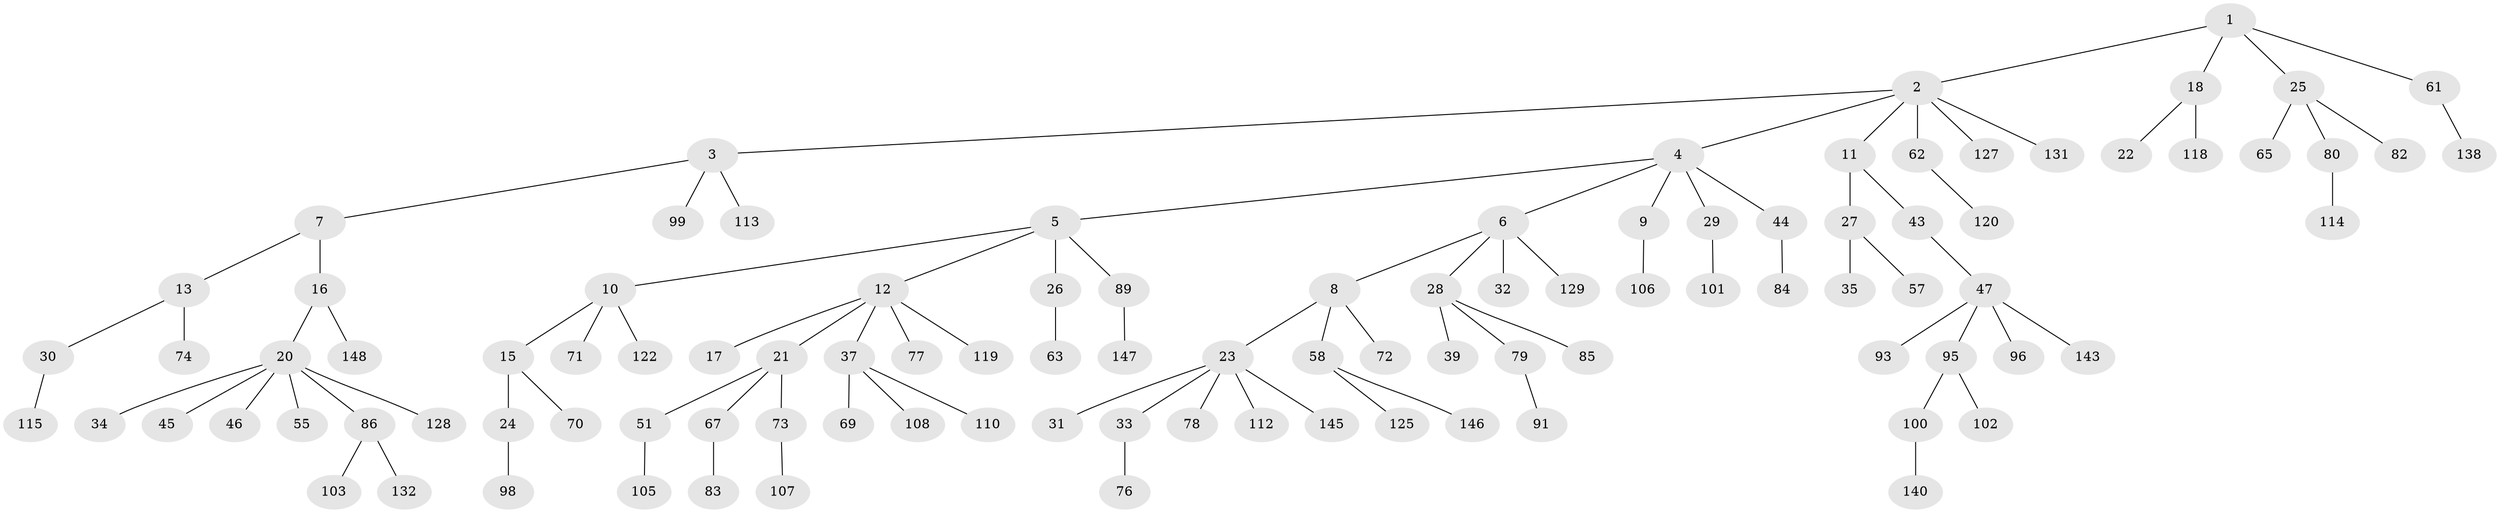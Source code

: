 // Generated by graph-tools (version 1.1) at 2025/24/03/03/25 07:24:07]
// undirected, 102 vertices, 101 edges
graph export_dot {
graph [start="1"]
  node [color=gray90,style=filled];
  1 [super="+54"];
  2 [super="+48"];
  3 [super="+87"];
  4 [super="+94"];
  5 [super="+117"];
  6 [super="+135"];
  7 [super="+66"];
  8;
  9 [super="+92"];
  10 [super="+52"];
  11 [super="+14"];
  12 [super="+19"];
  13;
  15 [super="+59"];
  16;
  17;
  18 [super="+49"];
  20 [super="+88"];
  21 [super="+41"];
  22;
  23 [super="+40"];
  24 [super="+36"];
  25 [super="+38"];
  26 [super="+75"];
  27;
  28 [super="+53"];
  29;
  30 [super="+81"];
  31;
  32 [super="+42"];
  33;
  34;
  35;
  37 [super="+50"];
  39 [super="+90"];
  43;
  44;
  45;
  46;
  47 [super="+64"];
  51 [super="+60"];
  55 [super="+56"];
  57;
  58 [super="+97"];
  61;
  62 [super="+136"];
  63;
  65;
  67 [super="+68"];
  69 [super="+111"];
  70;
  71;
  72 [super="+123"];
  73 [super="+137"];
  74;
  76;
  77;
  78;
  79;
  80;
  82;
  83 [super="+130"];
  84;
  85;
  86;
  89 [super="+144"];
  91;
  93;
  95;
  96;
  98;
  99;
  100 [super="+109"];
  101 [super="+104"];
  102 [super="+116"];
  103 [super="+126"];
  105;
  106 [super="+134"];
  107;
  108;
  110;
  112;
  113;
  114 [super="+121"];
  115 [super="+141"];
  118;
  119;
  120 [super="+124"];
  122 [super="+142"];
  125;
  127;
  128;
  129 [super="+133"];
  131;
  132 [super="+139"];
  138 [super="+149"];
  140;
  143;
  145;
  146;
  147;
  148;
  1 -- 2;
  1 -- 18;
  1 -- 25;
  1 -- 61;
  2 -- 3;
  2 -- 4;
  2 -- 11;
  2 -- 131;
  2 -- 62;
  2 -- 127;
  3 -- 7;
  3 -- 99;
  3 -- 113;
  4 -- 5;
  4 -- 6;
  4 -- 9;
  4 -- 29;
  4 -- 44;
  5 -- 10;
  5 -- 12;
  5 -- 26;
  5 -- 89;
  6 -- 8;
  6 -- 28;
  6 -- 32;
  6 -- 129;
  7 -- 13;
  7 -- 16;
  8 -- 23;
  8 -- 58;
  8 -- 72;
  9 -- 106;
  10 -- 15;
  10 -- 71;
  10 -- 122;
  11 -- 27;
  11 -- 43;
  12 -- 17;
  12 -- 37;
  12 -- 119;
  12 -- 21;
  12 -- 77;
  13 -- 30;
  13 -- 74;
  15 -- 24;
  15 -- 70;
  16 -- 20;
  16 -- 148;
  18 -- 22;
  18 -- 118;
  20 -- 34;
  20 -- 45;
  20 -- 46;
  20 -- 55;
  20 -- 86;
  20 -- 128;
  21 -- 51;
  21 -- 73;
  21 -- 67;
  23 -- 31;
  23 -- 33;
  23 -- 112;
  23 -- 145;
  23 -- 78;
  24 -- 98;
  25 -- 65;
  25 -- 80;
  25 -- 82;
  26 -- 63;
  27 -- 35;
  27 -- 57;
  28 -- 39;
  28 -- 85;
  28 -- 79;
  29 -- 101;
  30 -- 115;
  33 -- 76;
  37 -- 69;
  37 -- 108;
  37 -- 110;
  43 -- 47;
  44 -- 84;
  47 -- 93;
  47 -- 95;
  47 -- 96;
  47 -- 143;
  51 -- 105;
  58 -- 146;
  58 -- 125;
  61 -- 138;
  62 -- 120;
  67 -- 83;
  73 -- 107;
  79 -- 91;
  80 -- 114;
  86 -- 103;
  86 -- 132;
  89 -- 147;
  95 -- 100;
  95 -- 102;
  100 -- 140;
}
